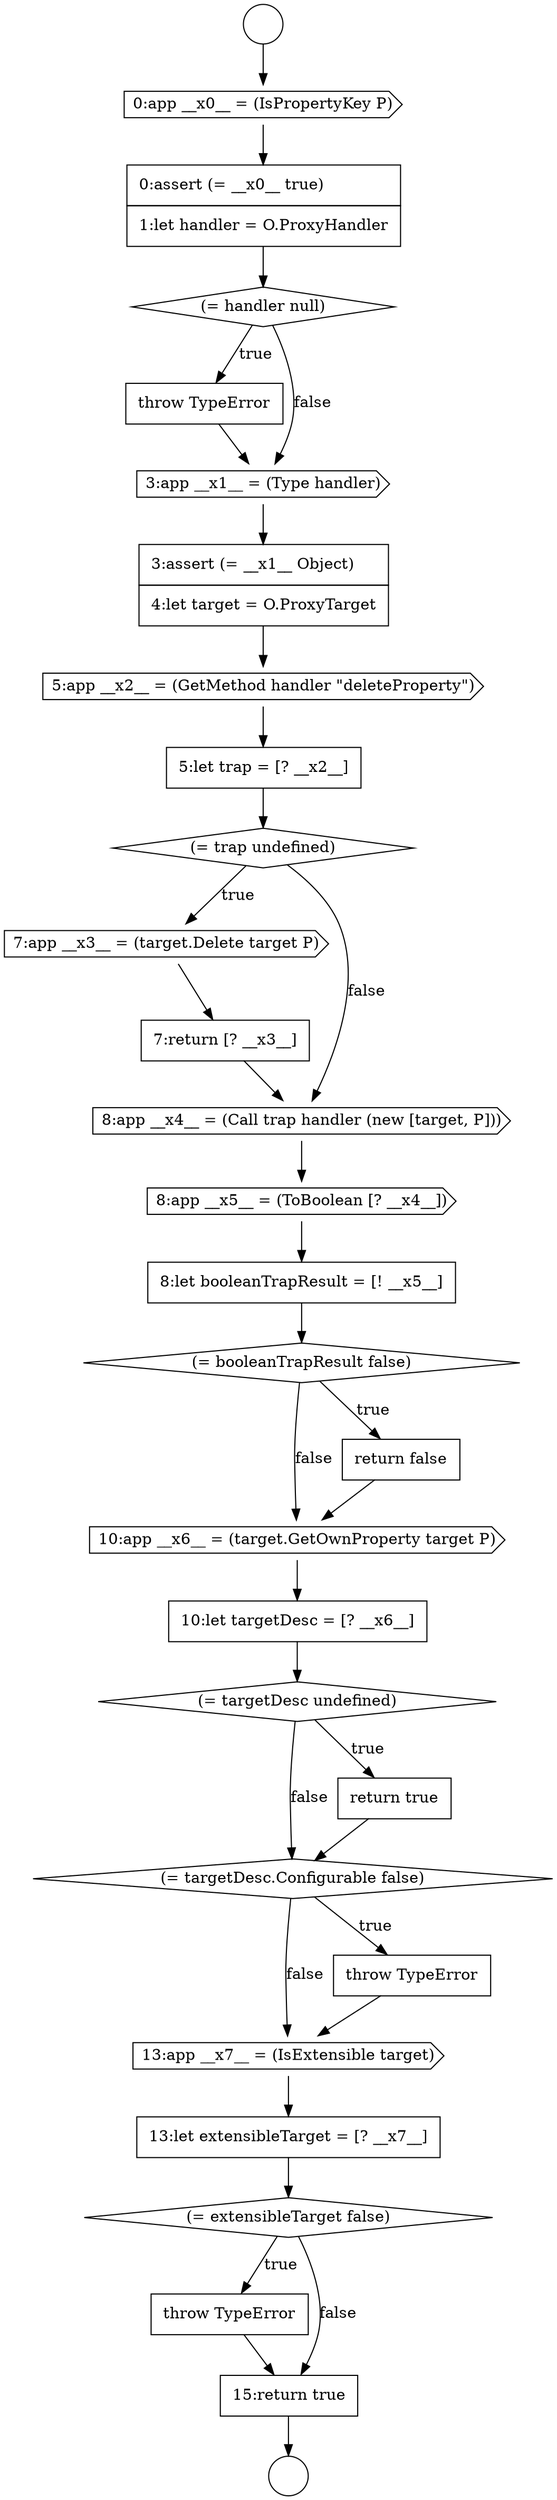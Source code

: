 digraph {
  node3434 [shape=diamond, label=<<font color="black">(= booleanTrapResult false)</font>> color="black" fillcolor="white" style=filled]
  node3421 [shape=none, margin=0, label=<<font color="black">
    <table border="0" cellborder="1" cellspacing="0" cellpadding="10">
      <tr><td align="left">0:assert (= __x0__ true)</td></tr>
      <tr><td align="left">1:let handler = O.ProxyHandler</td></tr>
    </table>
  </font>> color="black" fillcolor="white" style=filled]
  node3445 [shape=none, margin=0, label=<<font color="black">
    <table border="0" cellborder="1" cellspacing="0" cellpadding="10">
      <tr><td align="left">throw TypeError</td></tr>
    </table>
  </font>> color="black" fillcolor="white" style=filled]
  node3440 [shape=diamond, label=<<font color="black">(= targetDesc.Configurable false)</font>> color="black" fillcolor="white" style=filled]
  node3422 [shape=diamond, label=<<font color="black">(= handler null)</font>> color="black" fillcolor="white" style=filled]
  node3436 [shape=cds, label=<<font color="black">10:app __x6__ = (target.GetOwnProperty target P)</font>> color="black" fillcolor="white" style=filled]
  node3419 [shape=circle label=" " color="black" fillcolor="white" style=filled]
  node3423 [shape=none, margin=0, label=<<font color="black">
    <table border="0" cellborder="1" cellspacing="0" cellpadding="10">
      <tr><td align="left">throw TypeError</td></tr>
    </table>
  </font>> color="black" fillcolor="white" style=filled]
  node3433 [shape=none, margin=0, label=<<font color="black">
    <table border="0" cellborder="1" cellspacing="0" cellpadding="10">
      <tr><td align="left">8:let booleanTrapResult = [! __x5__]</td></tr>
    </table>
  </font>> color="black" fillcolor="white" style=filled]
  node3439 [shape=none, margin=0, label=<<font color="black">
    <table border="0" cellborder="1" cellspacing="0" cellpadding="10">
      <tr><td align="left">return true</td></tr>
    </table>
  </font>> color="black" fillcolor="white" style=filled]
  node3429 [shape=cds, label=<<font color="black">7:app __x3__ = (target.Delete target P)</font>> color="black" fillcolor="white" style=filled]
  node3446 [shape=none, margin=0, label=<<font color="black">
    <table border="0" cellborder="1" cellspacing="0" cellpadding="10">
      <tr><td align="left">15:return true</td></tr>
    </table>
  </font>> color="black" fillcolor="white" style=filled]
  node3442 [shape=cds, label=<<font color="black">13:app __x7__ = (IsExtensible target)</font>> color="black" fillcolor="white" style=filled]
  node3425 [shape=none, margin=0, label=<<font color="black">
    <table border="0" cellborder="1" cellspacing="0" cellpadding="10">
      <tr><td align="left">3:assert (= __x1__ Object)</td></tr>
      <tr><td align="left">4:let target = O.ProxyTarget</td></tr>
    </table>
  </font>> color="black" fillcolor="white" style=filled]
  node3431 [shape=cds, label=<<font color="black">8:app __x4__ = (Call trap handler (new [target, P]))</font>> color="black" fillcolor="white" style=filled]
  node3438 [shape=diamond, label=<<font color="black">(= targetDesc undefined)</font>> color="black" fillcolor="white" style=filled]
  node3435 [shape=none, margin=0, label=<<font color="black">
    <table border="0" cellborder="1" cellspacing="0" cellpadding="10">
      <tr><td align="left">return false</td></tr>
    </table>
  </font>> color="black" fillcolor="white" style=filled]
  node3418 [shape=circle label=" " color="black" fillcolor="white" style=filled]
  node3441 [shape=none, margin=0, label=<<font color="black">
    <table border="0" cellborder="1" cellspacing="0" cellpadding="10">
      <tr><td align="left">throw TypeError</td></tr>
    </table>
  </font>> color="black" fillcolor="white" style=filled]
  node3428 [shape=diamond, label=<<font color="black">(= trap undefined)</font>> color="black" fillcolor="white" style=filled]
  node3444 [shape=diamond, label=<<font color="black">(= extensibleTarget false)</font>> color="black" fillcolor="white" style=filled]
  node3427 [shape=none, margin=0, label=<<font color="black">
    <table border="0" cellborder="1" cellspacing="0" cellpadding="10">
      <tr><td align="left">5:let trap = [? __x2__]</td></tr>
    </table>
  </font>> color="black" fillcolor="white" style=filled]
  node3430 [shape=none, margin=0, label=<<font color="black">
    <table border="0" cellborder="1" cellspacing="0" cellpadding="10">
      <tr><td align="left">7:return [? __x3__]</td></tr>
    </table>
  </font>> color="black" fillcolor="white" style=filled]
  node3420 [shape=cds, label=<<font color="black">0:app __x0__ = (IsPropertyKey P)</font>> color="black" fillcolor="white" style=filled]
  node3426 [shape=cds, label=<<font color="black">5:app __x2__ = (GetMethod handler &quot;deleteProperty&quot;)</font>> color="black" fillcolor="white" style=filled]
  node3424 [shape=cds, label=<<font color="black">3:app __x1__ = (Type handler)</font>> color="black" fillcolor="white" style=filled]
  node3437 [shape=none, margin=0, label=<<font color="black">
    <table border="0" cellborder="1" cellspacing="0" cellpadding="10">
      <tr><td align="left">10:let targetDesc = [? __x6__]</td></tr>
    </table>
  </font>> color="black" fillcolor="white" style=filled]
  node3443 [shape=none, margin=0, label=<<font color="black">
    <table border="0" cellborder="1" cellspacing="0" cellpadding="10">
      <tr><td align="left">13:let extensibleTarget = [? __x7__]</td></tr>
    </table>
  </font>> color="black" fillcolor="white" style=filled]
  node3432 [shape=cds, label=<<font color="black">8:app __x5__ = (ToBoolean [? __x4__])</font>> color="black" fillcolor="white" style=filled]
  node3440 -> node3441 [label=<<font color="black">true</font>> color="black"]
  node3440 -> node3442 [label=<<font color="black">false</font>> color="black"]
  node3425 -> node3426 [ color="black"]
  node3438 -> node3439 [label=<<font color="black">true</font>> color="black"]
  node3438 -> node3440 [label=<<font color="black">false</font>> color="black"]
  node3446 -> node3419 [ color="black"]
  node3442 -> node3443 [ color="black"]
  node3418 -> node3420 [ color="black"]
  node3439 -> node3440 [ color="black"]
  node3424 -> node3425 [ color="black"]
  node3437 -> node3438 [ color="black"]
  node3426 -> node3427 [ color="black"]
  node3443 -> node3444 [ color="black"]
  node3431 -> node3432 [ color="black"]
  node3420 -> node3421 [ color="black"]
  node3444 -> node3445 [label=<<font color="black">true</font>> color="black"]
  node3444 -> node3446 [label=<<font color="black">false</font>> color="black"]
  node3436 -> node3437 [ color="black"]
  node3432 -> node3433 [ color="black"]
  node3433 -> node3434 [ color="black"]
  node3429 -> node3430 [ color="black"]
  node3441 -> node3442 [ color="black"]
  node3435 -> node3436 [ color="black"]
  node3434 -> node3435 [label=<<font color="black">true</font>> color="black"]
  node3434 -> node3436 [label=<<font color="black">false</font>> color="black"]
  node3430 -> node3431 [ color="black"]
  node3421 -> node3422 [ color="black"]
  node3445 -> node3446 [ color="black"]
  node3427 -> node3428 [ color="black"]
  node3422 -> node3423 [label=<<font color="black">true</font>> color="black"]
  node3422 -> node3424 [label=<<font color="black">false</font>> color="black"]
  node3428 -> node3429 [label=<<font color="black">true</font>> color="black"]
  node3428 -> node3431 [label=<<font color="black">false</font>> color="black"]
  node3423 -> node3424 [ color="black"]
}

